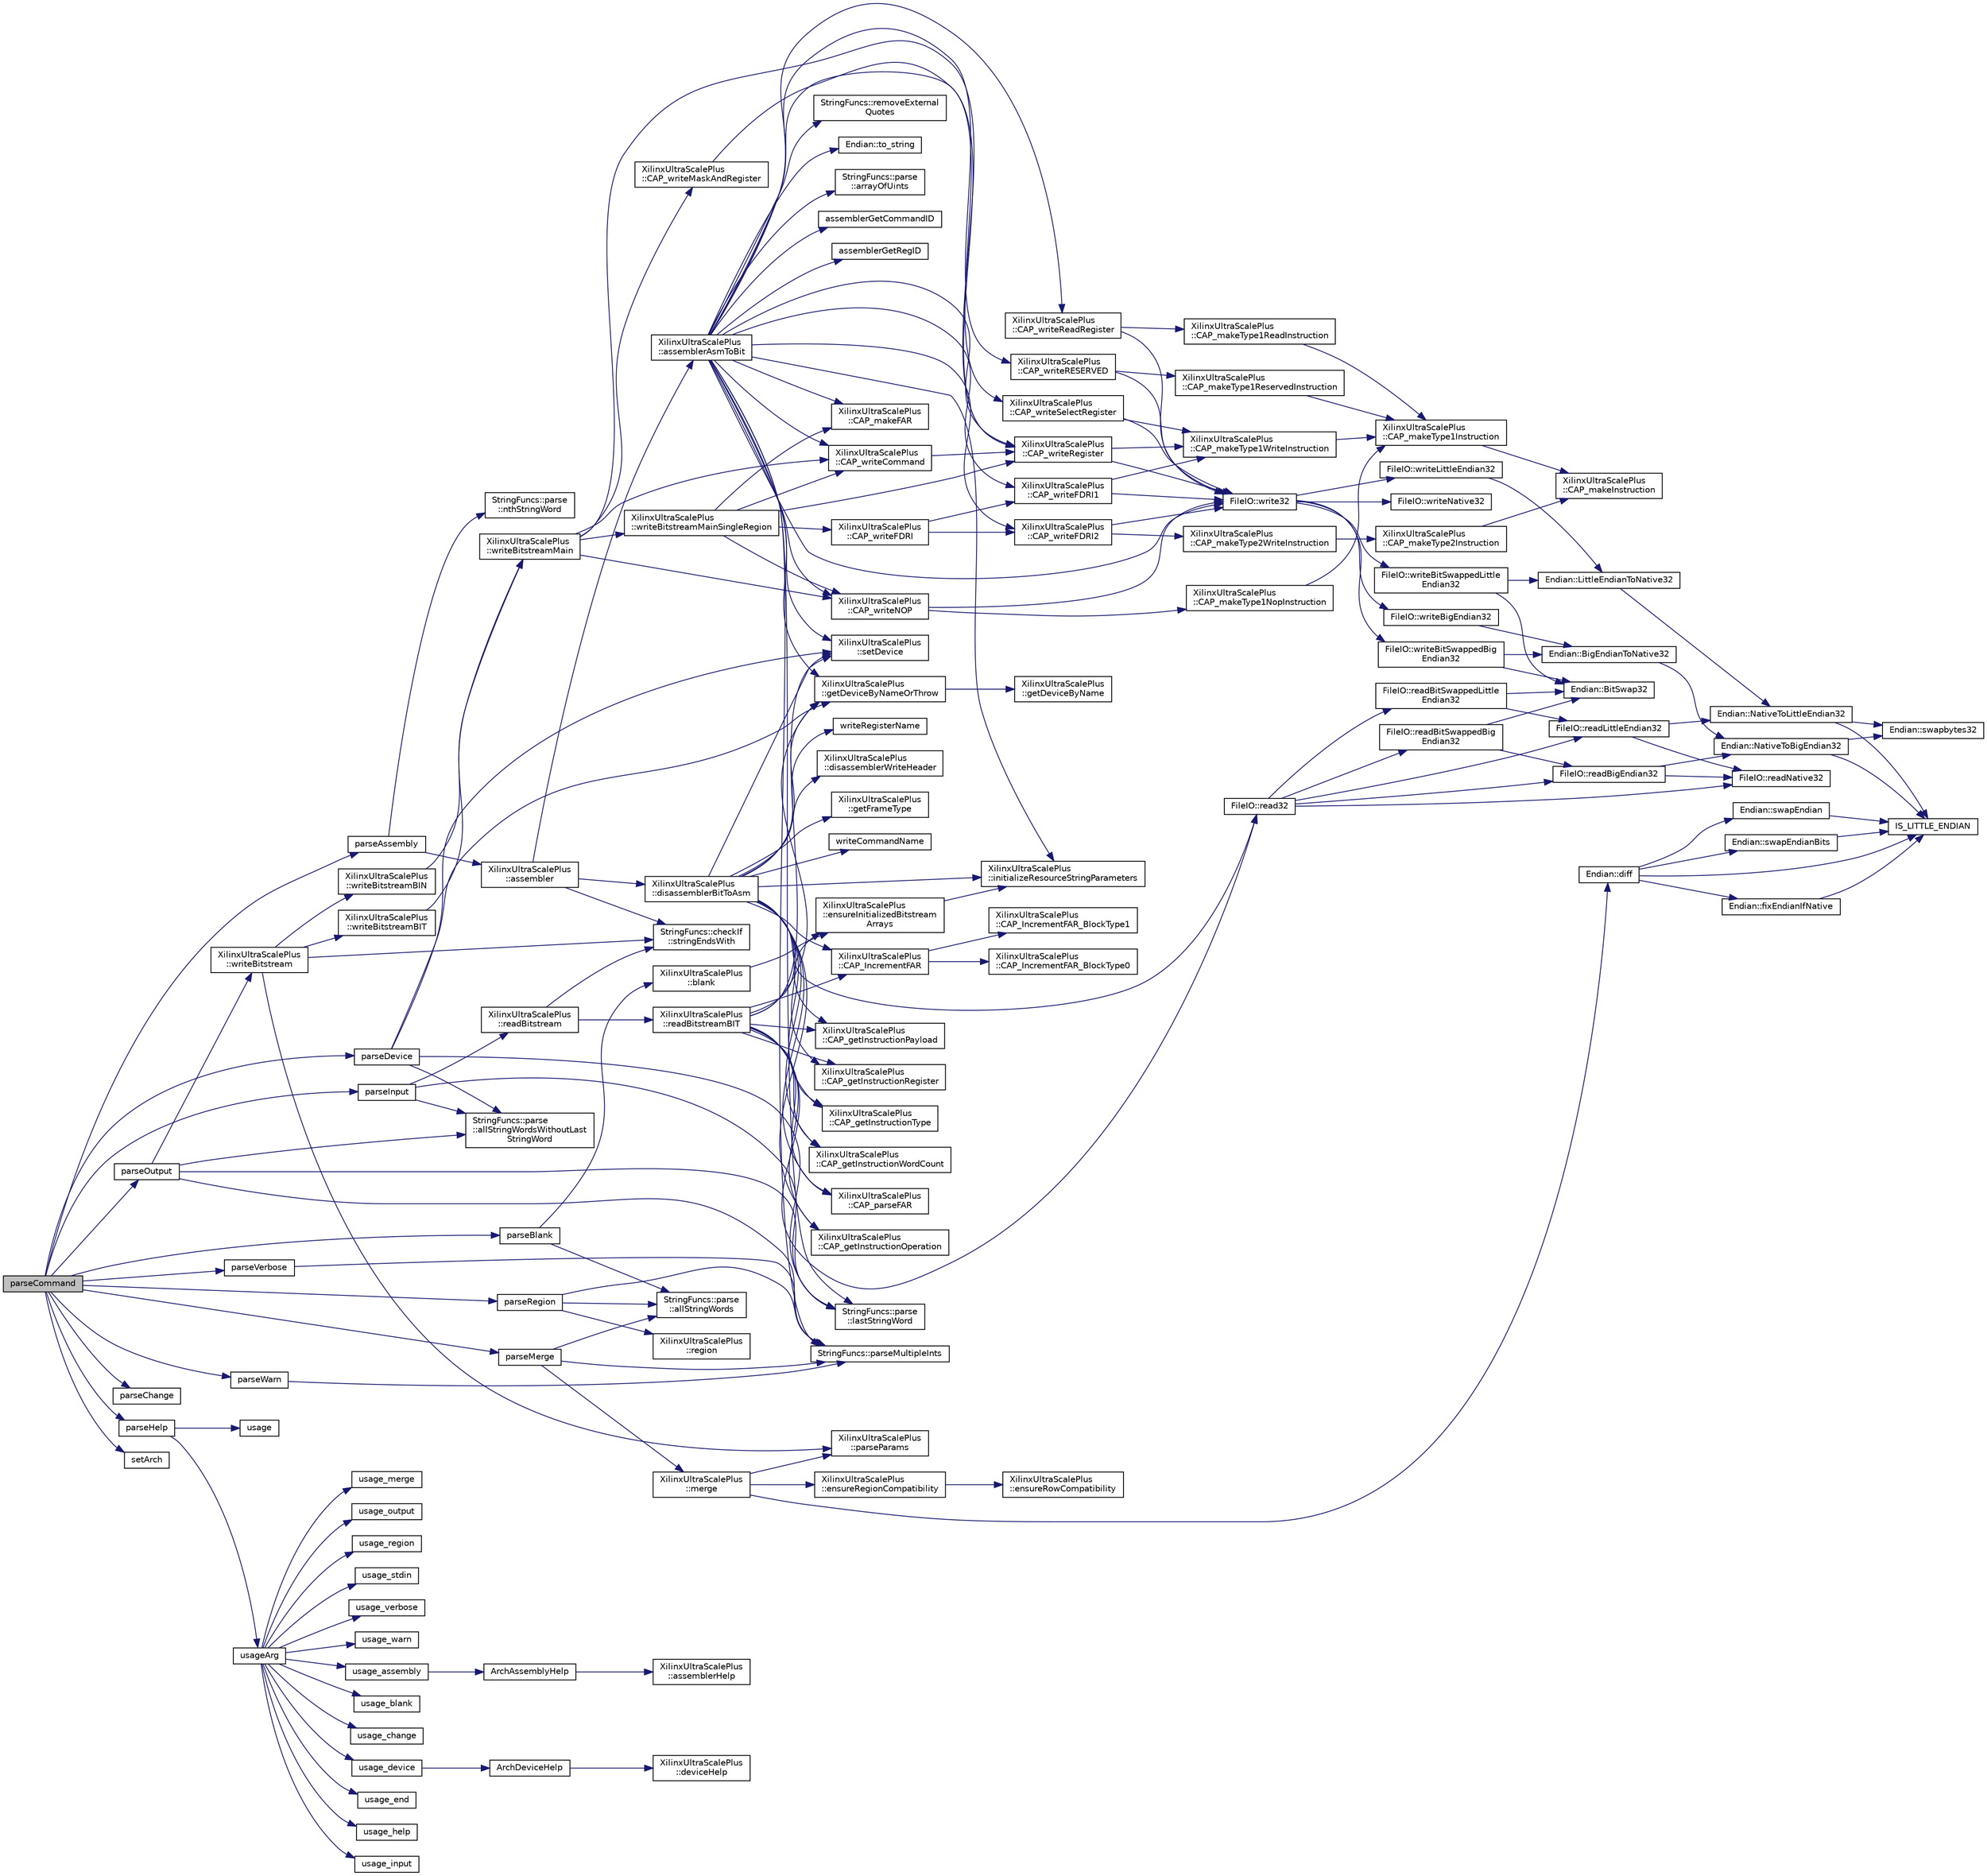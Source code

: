 digraph "parseCommand"
{
 // INTERACTIVE_SVG=YES
 // LATEX_PDF_SIZE
  edge [fontname="Helvetica",fontsize="10",labelfontname="Helvetica",labelfontsize="10"];
  node [fontname="Helvetica",fontsize="10",shape=record];
  rankdir="LR";
  Node1 [label="parseCommand",height=0.2,width=0.4,color="black", fillcolor="grey75", style="filled", fontcolor="black",tooltip=" "];
  Node1 -> Node2 [color="midnightblue",fontsize="10",style="solid",fontname="Helvetica"];
  Node2 [label="parseAssembly",height=0.2,width=0.4,color="black", fillcolor="white", style="filled",URL="$byteman_8cpp.html#abdebe35e6ba3749eaa14350ca0942419",tooltip=" "];
  Node2 -> Node3 [color="midnightblue",fontsize="10",style="solid",fontname="Helvetica"];
  Node3 [label="XilinxUltraScalePlus\l::assembler",height=0.2,width=0.4,color="black", fillcolor="white", style="filled",URL="$classXilinxUltraScalePlus.html#a53e5f6ec962f1f2a961f90b8b9e90e10",tooltip=" "];
  Node3 -> Node4 [color="midnightblue",fontsize="10",style="solid",fontname="Helvetica"];
  Node4 [label="XilinxUltraScalePlus\l::assemblerAsmToBit",height=0.2,width=0.4,color="black", fillcolor="white", style="filled",URL="$classXilinxUltraScalePlus.html#a058802c627c4177c6fd88ca079551207",tooltip=" "];
  Node4 -> Node5 [color="midnightblue",fontsize="10",style="solid",fontname="Helvetica"];
  Node5 [label="StringFuncs::parse\l::arrayOfUints",height=0.2,width=0.4,color="black", fillcolor="white", style="filled",URL="$namespaceStringFuncs_1_1parse.html#a6c1dbd2eface1eea3100b7a3ed4c6645",tooltip=" "];
  Node4 -> Node6 [color="midnightblue",fontsize="10",style="solid",fontname="Helvetica"];
  Node6 [label="assemblerGetCommandID",height=0.2,width=0.4,color="black", fillcolor="white", style="filled",URL="$XilinxUltraScalePlusAssembler_8cpp.html#ae8cc199e036d96825538352edaa749b4",tooltip=" "];
  Node4 -> Node7 [color="midnightblue",fontsize="10",style="solid",fontname="Helvetica"];
  Node7 [label="assemblerGetRegID",height=0.2,width=0.4,color="black", fillcolor="white", style="filled",URL="$XilinxUltraScalePlusAssembler_8cpp.html#aaabf03c45cd301e3ef34ca6f613801da",tooltip=" "];
  Node4 -> Node8 [color="midnightblue",fontsize="10",style="solid",fontname="Helvetica"];
  Node8 [label="XilinxUltraScalePlus\l::CAP_makeFAR",height=0.2,width=0.4,color="black", fillcolor="white", style="filled",URL="$classXilinxUltraScalePlus.html#a2ed26d0913cd7899b7dfc1962e13505e",tooltip=" "];
  Node4 -> Node9 [color="midnightblue",fontsize="10",style="solid",fontname="Helvetica"];
  Node9 [label="XilinxUltraScalePlus\l::CAP_writeCommand",height=0.2,width=0.4,color="black", fillcolor="white", style="filled",URL="$classXilinxUltraScalePlus.html#aea40ae16e356d3c14e6288d4c8eb105c",tooltip=" "];
  Node9 -> Node10 [color="midnightblue",fontsize="10",style="solid",fontname="Helvetica"];
  Node10 [label="XilinxUltraScalePlus\l::CAP_writeRegister",height=0.2,width=0.4,color="black", fillcolor="white", style="filled",URL="$classXilinxUltraScalePlus.html#a24ae5ad716caec7390276bb39449658e",tooltip=" "];
  Node10 -> Node11 [color="midnightblue",fontsize="10",style="solid",fontname="Helvetica"];
  Node11 [label="XilinxUltraScalePlus\l::CAP_makeType1WriteInstruction",height=0.2,width=0.4,color="black", fillcolor="white", style="filled",URL="$classXilinxUltraScalePlus.html#ab35a91fcdb182224b63bdffd57c3cc48",tooltip=" "];
  Node11 -> Node12 [color="midnightblue",fontsize="10",style="solid",fontname="Helvetica"];
  Node12 [label="XilinxUltraScalePlus\l::CAP_makeType1Instruction",height=0.2,width=0.4,color="black", fillcolor="white", style="filled",URL="$classXilinxUltraScalePlus.html#a1d778781731c87486eebba98b97ef77b",tooltip=" "];
  Node12 -> Node13 [color="midnightblue",fontsize="10",style="solid",fontname="Helvetica"];
  Node13 [label="XilinxUltraScalePlus\l::CAP_makeInstruction",height=0.2,width=0.4,color="black", fillcolor="white", style="filled",URL="$classXilinxUltraScalePlus.html#aa261ea6bf2b474d7aee3ab061853cd7e",tooltip=" "];
  Node10 -> Node14 [color="midnightblue",fontsize="10",style="solid",fontname="Helvetica"];
  Node14 [label="FileIO::write32",height=0.2,width=0.4,color="black", fillcolor="white", style="filled",URL="$namespaceFileIO.html#a016934d3d8c167e7784f826b987cda3f",tooltip=" "];
  Node14 -> Node15 [color="midnightblue",fontsize="10",style="solid",fontname="Helvetica"];
  Node15 [label="FileIO::writeBigEndian32",height=0.2,width=0.4,color="black", fillcolor="white", style="filled",URL="$namespaceFileIO.html#a0b69d50fa3cb892a02baca2296f1c54d",tooltip=" "];
  Node15 -> Node16 [color="midnightblue",fontsize="10",style="solid",fontname="Helvetica"];
  Node16 [label="Endian::BigEndianToNative32",height=0.2,width=0.4,color="black", fillcolor="white", style="filled",URL="$namespaceEndian.html#a6a54530860ad8ec19facaaa26ae9a6ae",tooltip=" "];
  Node16 -> Node17 [color="midnightblue",fontsize="10",style="solid",fontname="Helvetica"];
  Node17 [label="Endian::NativeToBigEndian32",height=0.2,width=0.4,color="black", fillcolor="white", style="filled",URL="$namespaceEndian.html#a7cd80b2cb2ed674196a68549c8489f88",tooltip=" "];
  Node17 -> Node18 [color="midnightblue",fontsize="10",style="solid",fontname="Helvetica"];
  Node18 [label="IS_LITTLE_ENDIAN",height=0.2,width=0.4,color="black", fillcolor="white", style="filled",URL="$endianess_8h.html#a09334e77fb4b0057f3d9ef99a5ae987c",tooltip=" "];
  Node17 -> Node19 [color="midnightblue",fontsize="10",style="solid",fontname="Helvetica"];
  Node19 [label="Endian::swapbytes32",height=0.2,width=0.4,color="black", fillcolor="white", style="filled",URL="$namespaceEndian.html#a7c0178c39449483c29a1a305d0a73606",tooltip=" "];
  Node14 -> Node20 [color="midnightblue",fontsize="10",style="solid",fontname="Helvetica"];
  Node20 [label="FileIO::writeBitSwappedBig\lEndian32",height=0.2,width=0.4,color="black", fillcolor="white", style="filled",URL="$namespaceFileIO.html#af08039fd5e011e286b216b67140959ea",tooltip=" "];
  Node20 -> Node16 [color="midnightblue",fontsize="10",style="solid",fontname="Helvetica"];
  Node20 -> Node21 [color="midnightblue",fontsize="10",style="solid",fontname="Helvetica"];
  Node21 [label="Endian::BitSwap32",height=0.2,width=0.4,color="black", fillcolor="white", style="filled",URL="$namespaceEndian.html#abaf85e5d8d9641e35ffb4a5bcfc37f84",tooltip=" "];
  Node14 -> Node22 [color="midnightblue",fontsize="10",style="solid",fontname="Helvetica"];
  Node22 [label="FileIO::writeBitSwappedLittle\lEndian32",height=0.2,width=0.4,color="black", fillcolor="white", style="filled",URL="$namespaceFileIO.html#a60d14999a525e60b548765722c0cc49a",tooltip=" "];
  Node22 -> Node21 [color="midnightblue",fontsize="10",style="solid",fontname="Helvetica"];
  Node22 -> Node23 [color="midnightblue",fontsize="10",style="solid",fontname="Helvetica"];
  Node23 [label="Endian::LittleEndianToNative32",height=0.2,width=0.4,color="black", fillcolor="white", style="filled",URL="$namespaceEndian.html#aabd838029ed523d5280997f4ca10f859",tooltip=" "];
  Node23 -> Node24 [color="midnightblue",fontsize="10",style="solid",fontname="Helvetica"];
  Node24 [label="Endian::NativeToLittleEndian32",height=0.2,width=0.4,color="black", fillcolor="white", style="filled",URL="$namespaceEndian.html#a4ef36a4fee2f667cf8ac3f67017716bb",tooltip=" "];
  Node24 -> Node18 [color="midnightblue",fontsize="10",style="solid",fontname="Helvetica"];
  Node24 -> Node19 [color="midnightblue",fontsize="10",style="solid",fontname="Helvetica"];
  Node14 -> Node25 [color="midnightblue",fontsize="10",style="solid",fontname="Helvetica"];
  Node25 [label="FileIO::writeLittleEndian32",height=0.2,width=0.4,color="black", fillcolor="white", style="filled",URL="$namespaceFileIO.html#aaf3a57cefdd3a674741d9447c5fcf2a2",tooltip=" "];
  Node25 -> Node23 [color="midnightblue",fontsize="10",style="solid",fontname="Helvetica"];
  Node14 -> Node26 [color="midnightblue",fontsize="10",style="solid",fontname="Helvetica"];
  Node26 [label="FileIO::writeNative32",height=0.2,width=0.4,color="black", fillcolor="white", style="filled",URL="$namespaceFileIO.html#a8c0dbfd2ab8a248ca642203dc84bd2a4",tooltip=" "];
  Node4 -> Node27 [color="midnightblue",fontsize="10",style="solid",fontname="Helvetica"];
  Node27 [label="XilinxUltraScalePlus\l::CAP_writeFDRI1",height=0.2,width=0.4,color="black", fillcolor="white", style="filled",URL="$classXilinxUltraScalePlus.html#aede65ef4cccf0d77f0a9168382e73e29",tooltip=" "];
  Node27 -> Node11 [color="midnightblue",fontsize="10",style="solid",fontname="Helvetica"];
  Node27 -> Node14 [color="midnightblue",fontsize="10",style="solid",fontname="Helvetica"];
  Node4 -> Node28 [color="midnightblue",fontsize="10",style="solid",fontname="Helvetica"];
  Node28 [label="XilinxUltraScalePlus\l::CAP_writeFDRI2",height=0.2,width=0.4,color="black", fillcolor="white", style="filled",URL="$classXilinxUltraScalePlus.html#a06074bb014909a1f88d737a6ccb24e9b",tooltip=" "];
  Node28 -> Node29 [color="midnightblue",fontsize="10",style="solid",fontname="Helvetica"];
  Node29 [label="XilinxUltraScalePlus\l::CAP_makeType2WriteInstruction",height=0.2,width=0.4,color="black", fillcolor="white", style="filled",URL="$classXilinxUltraScalePlus.html#a578b4cc28609c881a39fa2776985747a",tooltip=" "];
  Node29 -> Node30 [color="midnightblue",fontsize="10",style="solid",fontname="Helvetica"];
  Node30 [label="XilinxUltraScalePlus\l::CAP_makeType2Instruction",height=0.2,width=0.4,color="black", fillcolor="white", style="filled",URL="$classXilinxUltraScalePlus.html#a133eb8583c8cd45a9210ab9b61362623",tooltip=" "];
  Node30 -> Node13 [color="midnightblue",fontsize="10",style="solid",fontname="Helvetica"];
  Node28 -> Node14 [color="midnightblue",fontsize="10",style="solid",fontname="Helvetica"];
  Node4 -> Node31 [color="midnightblue",fontsize="10",style="solid",fontname="Helvetica"];
  Node31 [label="XilinxUltraScalePlus\l::CAP_writeNOP",height=0.2,width=0.4,color="black", fillcolor="white", style="filled",URL="$classXilinxUltraScalePlus.html#afec424bf1fbe86abbc7a79d1bf14ac02",tooltip=" "];
  Node31 -> Node32 [color="midnightblue",fontsize="10",style="solid",fontname="Helvetica"];
  Node32 [label="XilinxUltraScalePlus\l::CAP_makeType1NopInstruction",height=0.2,width=0.4,color="black", fillcolor="white", style="filled",URL="$classXilinxUltraScalePlus.html#ac869f82966f5ba89cf943fc6b60b5271",tooltip=" "];
  Node32 -> Node12 [color="midnightblue",fontsize="10",style="solid",fontname="Helvetica"];
  Node31 -> Node14 [color="midnightblue",fontsize="10",style="solid",fontname="Helvetica"];
  Node4 -> Node33 [color="midnightblue",fontsize="10",style="solid",fontname="Helvetica"];
  Node33 [label="XilinxUltraScalePlus\l::CAP_writeReadRegister",height=0.2,width=0.4,color="black", fillcolor="white", style="filled",URL="$classXilinxUltraScalePlus.html#a7fa0aac97196eb1e909554ebc003a6ac",tooltip=" "];
  Node33 -> Node34 [color="midnightblue",fontsize="10",style="solid",fontname="Helvetica"];
  Node34 [label="XilinxUltraScalePlus\l::CAP_makeType1ReadInstruction",height=0.2,width=0.4,color="black", fillcolor="white", style="filled",URL="$classXilinxUltraScalePlus.html#a5358b43a525ee01fde5a965f9e5b477e",tooltip=" "];
  Node34 -> Node12 [color="midnightblue",fontsize="10",style="solid",fontname="Helvetica"];
  Node33 -> Node14 [color="midnightblue",fontsize="10",style="solid",fontname="Helvetica"];
  Node4 -> Node10 [color="midnightblue",fontsize="10",style="solid",fontname="Helvetica"];
  Node4 -> Node35 [color="midnightblue",fontsize="10",style="solid",fontname="Helvetica"];
  Node35 [label="XilinxUltraScalePlus\l::CAP_writeRESERVED",height=0.2,width=0.4,color="black", fillcolor="white", style="filled",URL="$classXilinxUltraScalePlus.html#a78c72b637aa224dd978c8d5f239595e5",tooltip=" "];
  Node35 -> Node36 [color="midnightblue",fontsize="10",style="solid",fontname="Helvetica"];
  Node36 [label="XilinxUltraScalePlus\l::CAP_makeType1ReservedInstruction",height=0.2,width=0.4,color="black", fillcolor="white", style="filled",URL="$classXilinxUltraScalePlus.html#ac3f66ef125aacb8e1bd82a7e3254a61a",tooltip=" "];
  Node36 -> Node12 [color="midnightblue",fontsize="10",style="solid",fontname="Helvetica"];
  Node35 -> Node14 [color="midnightblue",fontsize="10",style="solid",fontname="Helvetica"];
  Node4 -> Node37 [color="midnightblue",fontsize="10",style="solid",fontname="Helvetica"];
  Node37 [label="XilinxUltraScalePlus\l::CAP_writeSelectRegister",height=0.2,width=0.4,color="black", fillcolor="white", style="filled",URL="$classXilinxUltraScalePlus.html#abab7151e71f6b02cc8503afd0b782c7f",tooltip=" "];
  Node37 -> Node11 [color="midnightblue",fontsize="10",style="solid",fontname="Helvetica"];
  Node37 -> Node14 [color="midnightblue",fontsize="10",style="solid",fontname="Helvetica"];
  Node4 -> Node38 [color="midnightblue",fontsize="10",style="solid",fontname="Helvetica"];
  Node38 [label="XilinxUltraScalePlus\l::getDeviceByNameOrThrow",height=0.2,width=0.4,color="black", fillcolor="white", style="filled",URL="$classXilinxUltraScalePlus.html#aa7161a5191cf43caf46263dbc82a45ef",tooltip=" "];
  Node38 -> Node39 [color="midnightblue",fontsize="10",style="solid",fontname="Helvetica"];
  Node39 [label="XilinxUltraScalePlus\l::getDeviceByName",height=0.2,width=0.4,color="black", fillcolor="white", style="filled",URL="$classXilinxUltraScalePlus.html#aff5435669bcff7d1a37611e13d32a3f4",tooltip=" "];
  Node4 -> Node40 [color="midnightblue",fontsize="10",style="solid",fontname="Helvetica"];
  Node40 [label="XilinxUltraScalePlus\l::initializeResourceStringParameters",height=0.2,width=0.4,color="black", fillcolor="white", style="filled",URL="$classXilinxUltraScalePlus.html#ac32e568fe37e12bfc1509b4d690528b6",tooltip=" "];
  Node4 -> Node41 [color="midnightblue",fontsize="10",style="solid",fontname="Helvetica"];
  Node41 [label="StringFuncs::parse\l::lastStringWord",height=0.2,width=0.4,color="black", fillcolor="white", style="filled",URL="$namespaceStringFuncs_1_1parse.html#aa8383cc85530e6443ce534719e7bdf5a",tooltip=" "];
  Node4 -> Node42 [color="midnightblue",fontsize="10",style="solid",fontname="Helvetica"];
  Node42 [label="StringFuncs::parseMultipleInts",height=0.2,width=0.4,color="black", fillcolor="white", style="filled",URL="$namespaceStringFuncs.html#a7e1cc9be2328b6006a110bc9d306785e",tooltip=" "];
  Node4 -> Node43 [color="midnightblue",fontsize="10",style="solid",fontname="Helvetica"];
  Node43 [label="StringFuncs::removeExternal\lQuotes",height=0.2,width=0.4,color="black", fillcolor="white", style="filled",URL="$namespaceStringFuncs.html#aec2ae55ad49bf5b3c768a8f016a48405",tooltip=" "];
  Node4 -> Node44 [color="midnightblue",fontsize="10",style="solid",fontname="Helvetica"];
  Node44 [label="XilinxUltraScalePlus\l::setDevice",height=0.2,width=0.4,color="black", fillcolor="white", style="filled",URL="$classXilinxUltraScalePlus.html#a762297dd90b02efcbb4a4aa0274dd34b",tooltip=" "];
  Node4 -> Node45 [color="midnightblue",fontsize="10",style="solid",fontname="Helvetica"];
  Node45 [label="Endian::to_string",height=0.2,width=0.4,color="black", fillcolor="white", style="filled",URL="$namespaceEndian.html#a8ec188b346b1ec0ff9004c53dab82053",tooltip=" "];
  Node4 -> Node14 [color="midnightblue",fontsize="10",style="solid",fontname="Helvetica"];
  Node3 -> Node46 [color="midnightblue",fontsize="10",style="solid",fontname="Helvetica"];
  Node46 [label="XilinxUltraScalePlus\l::disassemblerBitToAsm",height=0.2,width=0.4,color="black", fillcolor="white", style="filled",URL="$classXilinxUltraScalePlus.html#a54f9af4b6723a99c0b9e8e9c9b424d00",tooltip=" "];
  Node46 -> Node47 [color="midnightblue",fontsize="10",style="solid",fontname="Helvetica"];
  Node47 [label="XilinxUltraScalePlus\l::CAP_getInstructionOperation",height=0.2,width=0.4,color="black", fillcolor="white", style="filled",URL="$classXilinxUltraScalePlus.html#a258888ed1c5edbce1275936415a5c29f",tooltip=" "];
  Node46 -> Node48 [color="midnightblue",fontsize="10",style="solid",fontname="Helvetica"];
  Node48 [label="XilinxUltraScalePlus\l::CAP_getInstructionPayload",height=0.2,width=0.4,color="black", fillcolor="white", style="filled",URL="$classXilinxUltraScalePlus.html#ab2af5caca239d35640afb7710c9d4f84",tooltip=" "];
  Node46 -> Node49 [color="midnightblue",fontsize="10",style="solid",fontname="Helvetica"];
  Node49 [label="XilinxUltraScalePlus\l::CAP_getInstructionRegister",height=0.2,width=0.4,color="black", fillcolor="white", style="filled",URL="$classXilinxUltraScalePlus.html#ac3f739f52da58e0b31d85125829ec9e6",tooltip=" "];
  Node46 -> Node50 [color="midnightblue",fontsize="10",style="solid",fontname="Helvetica"];
  Node50 [label="XilinxUltraScalePlus\l::CAP_getInstructionType",height=0.2,width=0.4,color="black", fillcolor="white", style="filled",URL="$classXilinxUltraScalePlus.html#a8afd898c91c6b76582f09156a0137252",tooltip=" "];
  Node46 -> Node51 [color="midnightblue",fontsize="10",style="solid",fontname="Helvetica"];
  Node51 [label="XilinxUltraScalePlus\l::CAP_getInstructionWordCount",height=0.2,width=0.4,color="black", fillcolor="white", style="filled",URL="$classXilinxUltraScalePlus.html#afcc191bd2a2c3fc77ce9ec3de7a5bca4",tooltip=" "];
  Node46 -> Node52 [color="midnightblue",fontsize="10",style="solid",fontname="Helvetica"];
  Node52 [label="XilinxUltraScalePlus\l::CAP_IncrementFAR",height=0.2,width=0.4,color="black", fillcolor="white", style="filled",URL="$classXilinxUltraScalePlus.html#a084dd3b18ad2c85fdd66187628a51243",tooltip=" "];
  Node52 -> Node53 [color="midnightblue",fontsize="10",style="solid",fontname="Helvetica"];
  Node53 [label="XilinxUltraScalePlus\l::CAP_IncrementFAR_BlockType0",height=0.2,width=0.4,color="black", fillcolor="white", style="filled",URL="$classXilinxUltraScalePlus.html#aa6997b8778b444e63ad8eb486147fbad",tooltip=" "];
  Node52 -> Node54 [color="midnightblue",fontsize="10",style="solid",fontname="Helvetica"];
  Node54 [label="XilinxUltraScalePlus\l::CAP_IncrementFAR_BlockType1",height=0.2,width=0.4,color="black", fillcolor="white", style="filled",URL="$classXilinxUltraScalePlus.html#a9c7ddb498582b0874932cff2c0818232",tooltip=" "];
  Node46 -> Node55 [color="midnightblue",fontsize="10",style="solid",fontname="Helvetica"];
  Node55 [label="XilinxUltraScalePlus\l::CAP_parseFAR",height=0.2,width=0.4,color="black", fillcolor="white", style="filled",URL="$classXilinxUltraScalePlus.html#a04996f93c72c2f823f7c6d72148220b1",tooltip=" "];
  Node46 -> Node56 [color="midnightblue",fontsize="10",style="solid",fontname="Helvetica"];
  Node56 [label="XilinxUltraScalePlus\l::disassemblerWriteHeader",height=0.2,width=0.4,color="black", fillcolor="white", style="filled",URL="$classXilinxUltraScalePlus.html#ae0a45232482c635ab06e413cdcac3854",tooltip=" "];
  Node46 -> Node38 [color="midnightblue",fontsize="10",style="solid",fontname="Helvetica"];
  Node46 -> Node57 [color="midnightblue",fontsize="10",style="solid",fontname="Helvetica"];
  Node57 [label="XilinxUltraScalePlus\l::getFrameType",height=0.2,width=0.4,color="black", fillcolor="white", style="filled",URL="$classXilinxUltraScalePlus.html#afc958d093237ae1d55ced73df2153c36",tooltip=" "];
  Node46 -> Node40 [color="midnightblue",fontsize="10",style="solid",fontname="Helvetica"];
  Node46 -> Node58 [color="midnightblue",fontsize="10",style="solid",fontname="Helvetica"];
  Node58 [label="FileIO::read32",height=0.2,width=0.4,color="black", fillcolor="white", style="filled",URL="$namespaceFileIO.html#a20ef39a2e52da1b679e3224ab5129cbc",tooltip=" "];
  Node58 -> Node59 [color="midnightblue",fontsize="10",style="solid",fontname="Helvetica"];
  Node59 [label="FileIO::readBigEndian32",height=0.2,width=0.4,color="black", fillcolor="white", style="filled",URL="$namespaceFileIO.html#a5094057ac3e48a146c33a8bddeaae60f",tooltip=" "];
  Node59 -> Node17 [color="midnightblue",fontsize="10",style="solid",fontname="Helvetica"];
  Node59 -> Node60 [color="midnightblue",fontsize="10",style="solid",fontname="Helvetica"];
  Node60 [label="FileIO::readNative32",height=0.2,width=0.4,color="black", fillcolor="white", style="filled",URL="$namespaceFileIO.html#ab253c19d57dd469687a36fe5b097eb34",tooltip=" "];
  Node58 -> Node61 [color="midnightblue",fontsize="10",style="solid",fontname="Helvetica"];
  Node61 [label="FileIO::readBitSwappedBig\lEndian32",height=0.2,width=0.4,color="black", fillcolor="white", style="filled",URL="$namespaceFileIO.html#a5f45a6b86516466bf524cb04b333eade",tooltip=" "];
  Node61 -> Node21 [color="midnightblue",fontsize="10",style="solid",fontname="Helvetica"];
  Node61 -> Node59 [color="midnightblue",fontsize="10",style="solid",fontname="Helvetica"];
  Node58 -> Node62 [color="midnightblue",fontsize="10",style="solid",fontname="Helvetica"];
  Node62 [label="FileIO::readBitSwappedLittle\lEndian32",height=0.2,width=0.4,color="black", fillcolor="white", style="filled",URL="$namespaceFileIO.html#a2fd6138a1888683dec937c2f97c24972",tooltip=" "];
  Node62 -> Node21 [color="midnightblue",fontsize="10",style="solid",fontname="Helvetica"];
  Node62 -> Node63 [color="midnightblue",fontsize="10",style="solid",fontname="Helvetica"];
  Node63 [label="FileIO::readLittleEndian32",height=0.2,width=0.4,color="black", fillcolor="white", style="filled",URL="$namespaceFileIO.html#a993f428d792c535bc6455ac6e4eb0e26",tooltip=" "];
  Node63 -> Node24 [color="midnightblue",fontsize="10",style="solid",fontname="Helvetica"];
  Node63 -> Node60 [color="midnightblue",fontsize="10",style="solid",fontname="Helvetica"];
  Node58 -> Node63 [color="midnightblue",fontsize="10",style="solid",fontname="Helvetica"];
  Node58 -> Node60 [color="midnightblue",fontsize="10",style="solid",fontname="Helvetica"];
  Node46 -> Node44 [color="midnightblue",fontsize="10",style="solid",fontname="Helvetica"];
  Node46 -> Node64 [color="midnightblue",fontsize="10",style="solid",fontname="Helvetica"];
  Node64 [label="writeCommandName",height=0.2,width=0.4,color="black", fillcolor="white", style="filled",URL="$XilinxUltraScalePlusAssembler_8cpp.html#afb1af8adf7b4785510f3e757afb1dfd1",tooltip=" "];
  Node46 -> Node65 [color="midnightblue",fontsize="10",style="solid",fontname="Helvetica"];
  Node65 [label="writeRegisterName",height=0.2,width=0.4,color="black", fillcolor="white", style="filled",URL="$XilinxUltraScalePlusAssembler_8cpp.html#a793836ba10771d5ae480d3af3c337a0f",tooltip=" "];
  Node3 -> Node66 [color="midnightblue",fontsize="10",style="solid",fontname="Helvetica"];
  Node66 [label="StringFuncs::checkIf\l::stringEndsWith",height=0.2,width=0.4,color="black", fillcolor="white", style="filled",URL="$namespaceStringFuncs_1_1checkIf.html#a591ffb1a44f3c8b1f55800ee870bc17b",tooltip=" "];
  Node2 -> Node67 [color="midnightblue",fontsize="10",style="solid",fontname="Helvetica"];
  Node67 [label="StringFuncs::parse\l::nthStringWord",height=0.2,width=0.4,color="black", fillcolor="white", style="filled",URL="$namespaceStringFuncs_1_1parse.html#a555b37745811cdddd49f90508a1f9c1e",tooltip=" "];
  Node1 -> Node68 [color="midnightblue",fontsize="10",style="solid",fontname="Helvetica"];
  Node68 [label="parseBlank",height=0.2,width=0.4,color="black", fillcolor="white", style="filled",URL="$byteman_8cpp.html#a51215e0def41bcc5f36f859b140a165f",tooltip=" "];
  Node68 -> Node69 [color="midnightblue",fontsize="10",style="solid",fontname="Helvetica"];
  Node69 [label="StringFuncs::parse\l::allStringWords",height=0.2,width=0.4,color="black", fillcolor="white", style="filled",URL="$namespaceStringFuncs_1_1parse.html#aca49dfabfcccdb107bf1769a2ced8d7f",tooltip=" "];
  Node68 -> Node70 [color="midnightblue",fontsize="10",style="solid",fontname="Helvetica"];
  Node70 [label="XilinxUltraScalePlus\l::blank",height=0.2,width=0.4,color="black", fillcolor="white", style="filled",URL="$classXilinxUltraScalePlus.html#a15434be327a556f42ae679ad8715f876",tooltip=" "];
  Node70 -> Node71 [color="midnightblue",fontsize="10",style="solid",fontname="Helvetica"];
  Node71 [label="XilinxUltraScalePlus\l::ensureInitializedBitstream\lArrays",height=0.2,width=0.4,color="black", fillcolor="white", style="filled",URL="$classXilinxUltraScalePlus.html#a8dcdd76d3e0d12a68a8b5dfdbee74ce2",tooltip=" "];
  Node71 -> Node40 [color="midnightblue",fontsize="10",style="solid",fontname="Helvetica"];
  Node1 -> Node72 [color="midnightblue",fontsize="10",style="solid",fontname="Helvetica"];
  Node72 [label="parseChange",height=0.2,width=0.4,color="black", fillcolor="white", style="filled",URL="$byteman_8cpp.html#aa23bea1bf8345e70d7eed43601105803",tooltip=" "];
  Node1 -> Node73 [color="midnightblue",fontsize="10",style="solid",fontname="Helvetica"];
  Node73 [label="parseDevice",height=0.2,width=0.4,color="black", fillcolor="white", style="filled",URL="$byteman_8cpp.html#a883440ce4fd99a9d8375dd36b34346ee",tooltip=" "];
  Node73 -> Node74 [color="midnightblue",fontsize="10",style="solid",fontname="Helvetica"];
  Node74 [label="StringFuncs::parse\l::allStringWordsWithoutLast\lStringWord",height=0.2,width=0.4,color="black", fillcolor="white", style="filled",URL="$namespaceStringFuncs_1_1parse.html#a8d43ee6e9732d4b7e99dd4b855ff7afd",tooltip=" "];
  Node73 -> Node38 [color="midnightblue",fontsize="10",style="solid",fontname="Helvetica"];
  Node73 -> Node41 [color="midnightblue",fontsize="10",style="solid",fontname="Helvetica"];
  Node73 -> Node44 [color="midnightblue",fontsize="10",style="solid",fontname="Helvetica"];
  Node1 -> Node75 [color="midnightblue",fontsize="10",style="solid",fontname="Helvetica"];
  Node75 [label="parseHelp",height=0.2,width=0.4,color="black", fillcolor="white", style="filled",URL="$byteman_8h.html#a452ea4eb7e81dcb75c487904fd71c8f1",tooltip=" "];
  Node75 -> Node76 [color="midnightblue",fontsize="10",style="solid",fontname="Helvetica"];
  Node76 [label="usage",height=0.2,width=0.4,color="black", fillcolor="white", style="filled",URL="$help_8cpp.html#a2ef30c42cbc289d899a8be5d2d8f77d0",tooltip=" "];
  Node75 -> Node77 [color="midnightblue",fontsize="10",style="solid",fontname="Helvetica"];
  Node77 [label="usageArg",height=0.2,width=0.4,color="black", fillcolor="white", style="filled",URL="$help_8cpp.html#ae0259929823a681afb82bc7391b0f69b",tooltip=" "];
  Node77 -> Node78 [color="midnightblue",fontsize="10",style="solid",fontname="Helvetica"];
  Node78 [label="usage_assembly",height=0.2,width=0.4,color="black", fillcolor="white", style="filled",URL="$help_8cpp.html#aede32834476091f4eb0ae6749f41eacf",tooltip=" "];
  Node78 -> Node79 [color="midnightblue",fontsize="10",style="solid",fontname="Helvetica"];
  Node79 [label="ArchAssemblyHelp",height=0.2,width=0.4,color="black", fillcolor="white", style="filled",URL="$byteman_8cpp.html#a738947aa9d79698f8128fb7cafa487d2",tooltip=" "];
  Node79 -> Node80 [color="midnightblue",fontsize="10",style="solid",fontname="Helvetica"];
  Node80 [label="XilinxUltraScalePlus\l::assemblerHelp",height=0.2,width=0.4,color="black", fillcolor="white", style="filled",URL="$classXilinxUltraScalePlus.html#aff73edd581c9694ceb1db5b7eb6ff715",tooltip=" "];
  Node77 -> Node81 [color="midnightblue",fontsize="10",style="solid",fontname="Helvetica"];
  Node81 [label="usage_blank",height=0.2,width=0.4,color="black", fillcolor="white", style="filled",URL="$help_8cpp.html#accc90fd0feeb842781a3e5f91b2d2146",tooltip=" "];
  Node77 -> Node82 [color="midnightblue",fontsize="10",style="solid",fontname="Helvetica"];
  Node82 [label="usage_change",height=0.2,width=0.4,color="black", fillcolor="white", style="filled",URL="$help_8cpp.html#a5c779e76e21b34d6bb3b884ac1ef9083",tooltip=" "];
  Node77 -> Node83 [color="midnightblue",fontsize="10",style="solid",fontname="Helvetica"];
  Node83 [label="usage_device",height=0.2,width=0.4,color="black", fillcolor="white", style="filled",URL="$help_8cpp.html#a28714bd0b194f699df903e7bd994a768",tooltip=" "];
  Node83 -> Node84 [color="midnightblue",fontsize="10",style="solid",fontname="Helvetica"];
  Node84 [label="ArchDeviceHelp",height=0.2,width=0.4,color="black", fillcolor="white", style="filled",URL="$byteman_8cpp.html#a3ae97399f2ff99155de4dd7f9b7e9077",tooltip=" "];
  Node84 -> Node85 [color="midnightblue",fontsize="10",style="solid",fontname="Helvetica"];
  Node85 [label="XilinxUltraScalePlus\l::deviceHelp",height=0.2,width=0.4,color="black", fillcolor="white", style="filled",URL="$classXilinxUltraScalePlus.html#a564a6581d411cbd833267af724371c91",tooltip=" "];
  Node77 -> Node86 [color="midnightblue",fontsize="10",style="solid",fontname="Helvetica"];
  Node86 [label="usage_end",height=0.2,width=0.4,color="black", fillcolor="white", style="filled",URL="$help_8cpp.html#a89a232fcf363da02884b15625ea242b1",tooltip=" "];
  Node77 -> Node87 [color="midnightblue",fontsize="10",style="solid",fontname="Helvetica"];
  Node87 [label="usage_help",height=0.2,width=0.4,color="black", fillcolor="white", style="filled",URL="$help_8cpp.html#af1a5368922439cb186899b545fd1965e",tooltip=" "];
  Node77 -> Node88 [color="midnightblue",fontsize="10",style="solid",fontname="Helvetica"];
  Node88 [label="usage_input",height=0.2,width=0.4,color="black", fillcolor="white", style="filled",URL="$help_8cpp.html#a120f05cbb24b01b4bcae94229814418b",tooltip=" "];
  Node77 -> Node89 [color="midnightblue",fontsize="10",style="solid",fontname="Helvetica"];
  Node89 [label="usage_merge",height=0.2,width=0.4,color="black", fillcolor="white", style="filled",URL="$help_8cpp.html#a2aa5b9213acbbf68d4d14ed00ea4ee4c",tooltip=" "];
  Node77 -> Node90 [color="midnightblue",fontsize="10",style="solid",fontname="Helvetica"];
  Node90 [label="usage_output",height=0.2,width=0.4,color="black", fillcolor="white", style="filled",URL="$help_8cpp.html#ac40cf37cc9ea9b9a8f099b4974724fad",tooltip=" "];
  Node77 -> Node91 [color="midnightblue",fontsize="10",style="solid",fontname="Helvetica"];
  Node91 [label="usage_region",height=0.2,width=0.4,color="black", fillcolor="white", style="filled",URL="$help_8cpp.html#adf57083eb4a99d6885783b9bb106890e",tooltip=" "];
  Node77 -> Node92 [color="midnightblue",fontsize="10",style="solid",fontname="Helvetica"];
  Node92 [label="usage_stdin",height=0.2,width=0.4,color="black", fillcolor="white", style="filled",URL="$help_8cpp.html#a49223a995301022ffb657717122d88de",tooltip=" "];
  Node77 -> Node93 [color="midnightblue",fontsize="10",style="solid",fontname="Helvetica"];
  Node93 [label="usage_verbose",height=0.2,width=0.4,color="black", fillcolor="white", style="filled",URL="$help_8cpp.html#a46c7d0d124e51b373e20ad7fc73278d4",tooltip=" "];
  Node77 -> Node94 [color="midnightblue",fontsize="10",style="solid",fontname="Helvetica"];
  Node94 [label="usage_warn",height=0.2,width=0.4,color="black", fillcolor="white", style="filled",URL="$help_8cpp.html#a33a04cbd434c5ebe2c0113f5acb2c089",tooltip=" "];
  Node1 -> Node95 [color="midnightblue",fontsize="10",style="solid",fontname="Helvetica"];
  Node95 [label="parseInput",height=0.2,width=0.4,color="black", fillcolor="white", style="filled",URL="$byteman_8cpp.html#a4dbd88e4909b2f0429f9d0b2fc2608bb",tooltip=" "];
  Node95 -> Node74 [color="midnightblue",fontsize="10",style="solid",fontname="Helvetica"];
  Node95 -> Node41 [color="midnightblue",fontsize="10",style="solid",fontname="Helvetica"];
  Node95 -> Node96 [color="midnightblue",fontsize="10",style="solid",fontname="Helvetica"];
  Node96 [label="XilinxUltraScalePlus\l::readBitstream",height=0.2,width=0.4,color="black", fillcolor="white", style="filled",URL="$classXilinxUltraScalePlus.html#a0e5d08a2e5c37a29a1a04d50b48739d2",tooltip=" "];
  Node96 -> Node97 [color="midnightblue",fontsize="10",style="solid",fontname="Helvetica"];
  Node97 [label="XilinxUltraScalePlus\l::readBitstreamBIT",height=0.2,width=0.4,color="black", fillcolor="white", style="filled",URL="$classXilinxUltraScalePlus.html#a62dea738808396d7d520f26d8e5594d2",tooltip=" "];
  Node97 -> Node47 [color="midnightblue",fontsize="10",style="solid",fontname="Helvetica"];
  Node97 -> Node48 [color="midnightblue",fontsize="10",style="solid",fontname="Helvetica"];
  Node97 -> Node49 [color="midnightblue",fontsize="10",style="solid",fontname="Helvetica"];
  Node97 -> Node50 [color="midnightblue",fontsize="10",style="solid",fontname="Helvetica"];
  Node97 -> Node51 [color="midnightblue",fontsize="10",style="solid",fontname="Helvetica"];
  Node97 -> Node52 [color="midnightblue",fontsize="10",style="solid",fontname="Helvetica"];
  Node97 -> Node55 [color="midnightblue",fontsize="10",style="solid",fontname="Helvetica"];
  Node97 -> Node71 [color="midnightblue",fontsize="10",style="solid",fontname="Helvetica"];
  Node97 -> Node38 [color="midnightblue",fontsize="10",style="solid",fontname="Helvetica"];
  Node97 -> Node58 [color="midnightblue",fontsize="10",style="solid",fontname="Helvetica"];
  Node97 -> Node44 [color="midnightblue",fontsize="10",style="solid",fontname="Helvetica"];
  Node96 -> Node66 [color="midnightblue",fontsize="10",style="solid",fontname="Helvetica"];
  Node1 -> Node98 [color="midnightblue",fontsize="10",style="solid",fontname="Helvetica"];
  Node98 [label="parseMerge",height=0.2,width=0.4,color="black", fillcolor="white", style="filled",URL="$byteman_8cpp.html#a8c6afae26d72a7030f5f568b832170cc",tooltip=" "];
  Node98 -> Node69 [color="midnightblue",fontsize="10",style="solid",fontname="Helvetica"];
  Node98 -> Node99 [color="midnightblue",fontsize="10",style="solid",fontname="Helvetica"];
  Node99 [label="XilinxUltraScalePlus\l::merge",height=0.2,width=0.4,color="black", fillcolor="white", style="filled",URL="$classXilinxUltraScalePlus.html#aa0e0292dad364e72a422f4733f5ca207",tooltip=" "];
  Node99 -> Node100 [color="midnightblue",fontsize="10",style="solid",fontname="Helvetica"];
  Node100 [label="Endian::diff",height=0.2,width=0.4,color="black", fillcolor="white", style="filled",URL="$namespaceEndian.html#a341a75d4d5983d8e5572d021f945d9a5",tooltip=" "];
  Node100 -> Node101 [color="midnightblue",fontsize="10",style="solid",fontname="Helvetica"];
  Node101 [label="Endian::fixEndianIfNative",height=0.2,width=0.4,color="black", fillcolor="white", style="filled",URL="$namespaceEndian.html#a8a0c2ce68f029b6a669ea1009ab0054b",tooltip=" "];
  Node101 -> Node18 [color="midnightblue",fontsize="10",style="solid",fontname="Helvetica"];
  Node100 -> Node18 [color="midnightblue",fontsize="10",style="solid",fontname="Helvetica"];
  Node100 -> Node102 [color="midnightblue",fontsize="10",style="solid",fontname="Helvetica"];
  Node102 [label="Endian::swapEndian",height=0.2,width=0.4,color="black", fillcolor="white", style="filled",URL="$namespaceEndian.html#a250cb73cab89a72ecae4c250ca0c41f5",tooltip=" "];
  Node102 -> Node18 [color="midnightblue",fontsize="10",style="solid",fontname="Helvetica"];
  Node100 -> Node103 [color="midnightblue",fontsize="10",style="solid",fontname="Helvetica"];
  Node103 [label="Endian::swapEndianBits",height=0.2,width=0.4,color="black", fillcolor="white", style="filled",URL="$namespaceEndian.html#ae84a9fd69f0e2b208ae1beb9c5b3d331",tooltip=" "];
  Node103 -> Node18 [color="midnightblue",fontsize="10",style="solid",fontname="Helvetica"];
  Node99 -> Node104 [color="midnightblue",fontsize="10",style="solid",fontname="Helvetica"];
  Node104 [label="XilinxUltraScalePlus\l::ensureRegionCompatibility",height=0.2,width=0.4,color="black", fillcolor="white", style="filled",URL="$classXilinxUltraScalePlus.html#aee23123bf4e839c04197f1a8f11441e4",tooltip=" "];
  Node104 -> Node105 [color="midnightblue",fontsize="10",style="solid",fontname="Helvetica"];
  Node105 [label="XilinxUltraScalePlus\l::ensureRowCompatibility",height=0.2,width=0.4,color="black", fillcolor="white", style="filled",URL="$classXilinxUltraScalePlus.html#a2877557d807ee21ed7f111459380f944",tooltip=" "];
  Node99 -> Node106 [color="midnightblue",fontsize="10",style="solid",fontname="Helvetica"];
  Node106 [label="XilinxUltraScalePlus\l::parseParams",height=0.2,width=0.4,color="black", fillcolor="white", style="filled",URL="$classXilinxUltraScalePlus.html#aafd36c932d3c93bac078997a32ca8bc6",tooltip=" "];
  Node98 -> Node42 [color="midnightblue",fontsize="10",style="solid",fontname="Helvetica"];
  Node1 -> Node107 [color="midnightblue",fontsize="10",style="solid",fontname="Helvetica"];
  Node107 [label="parseOutput",height=0.2,width=0.4,color="black", fillcolor="white", style="filled",URL="$byteman_8cpp.html#a6864a632485326d2049256aeb01cc4cf",tooltip=" "];
  Node107 -> Node74 [color="midnightblue",fontsize="10",style="solid",fontname="Helvetica"];
  Node107 -> Node41 [color="midnightblue",fontsize="10",style="solid",fontname="Helvetica"];
  Node107 -> Node42 [color="midnightblue",fontsize="10",style="solid",fontname="Helvetica"];
  Node107 -> Node108 [color="midnightblue",fontsize="10",style="solid",fontname="Helvetica"];
  Node108 [label="XilinxUltraScalePlus\l::writeBitstream",height=0.2,width=0.4,color="black", fillcolor="white", style="filled",URL="$classXilinxUltraScalePlus.html#a7f2a7c34766d004adc6f1cfe1bdd62e7",tooltip=" "];
  Node108 -> Node106 [color="midnightblue",fontsize="10",style="solid",fontname="Helvetica"];
  Node108 -> Node66 [color="midnightblue",fontsize="10",style="solid",fontname="Helvetica"];
  Node108 -> Node109 [color="midnightblue",fontsize="10",style="solid",fontname="Helvetica"];
  Node109 [label="XilinxUltraScalePlus\l::writeBitstreamBIN",height=0.2,width=0.4,color="black", fillcolor="white", style="filled",URL="$classXilinxUltraScalePlus.html#ab32b8ddf6ed62003568932d9167f7231",tooltip=" "];
  Node109 -> Node110 [color="midnightblue",fontsize="10",style="solid",fontname="Helvetica"];
  Node110 [label="XilinxUltraScalePlus\l::writeBitstreamMain",height=0.2,width=0.4,color="black", fillcolor="white", style="filled",URL="$classXilinxUltraScalePlus.html#afcd0f828eff528d0c178a5e473ee2181",tooltip=" "];
  Node110 -> Node9 [color="midnightblue",fontsize="10",style="solid",fontname="Helvetica"];
  Node110 -> Node111 [color="midnightblue",fontsize="10",style="solid",fontname="Helvetica"];
  Node111 [label="XilinxUltraScalePlus\l::CAP_writeMaskAndRegister",height=0.2,width=0.4,color="black", fillcolor="white", style="filled",URL="$classXilinxUltraScalePlus.html#ab133ea6afae968c8607ce982ea627733",tooltip=" "];
  Node111 -> Node10 [color="midnightblue",fontsize="10",style="solid",fontname="Helvetica"];
  Node110 -> Node31 [color="midnightblue",fontsize="10",style="solid",fontname="Helvetica"];
  Node110 -> Node10 [color="midnightblue",fontsize="10",style="solid",fontname="Helvetica"];
  Node110 -> Node112 [color="midnightblue",fontsize="10",style="solid",fontname="Helvetica"];
  Node112 [label="XilinxUltraScalePlus\l::writeBitstreamMainSingleRegion",height=0.2,width=0.4,color="black", fillcolor="white", style="filled",URL="$classXilinxUltraScalePlus.html#a838df6236b078c1a751e65feb9463e12",tooltip=" "];
  Node112 -> Node8 [color="midnightblue",fontsize="10",style="solid",fontname="Helvetica"];
  Node112 -> Node9 [color="midnightblue",fontsize="10",style="solid",fontname="Helvetica"];
  Node112 -> Node113 [color="midnightblue",fontsize="10",style="solid",fontname="Helvetica"];
  Node113 [label="XilinxUltraScalePlus\l::CAP_writeFDRI",height=0.2,width=0.4,color="black", fillcolor="white", style="filled",URL="$classXilinxUltraScalePlus.html#ab2c3ca3d68a14cd6cf50d1f8cca6b0ed",tooltip=" "];
  Node113 -> Node27 [color="midnightblue",fontsize="10",style="solid",fontname="Helvetica"];
  Node113 -> Node28 [color="midnightblue",fontsize="10",style="solid",fontname="Helvetica"];
  Node112 -> Node31 [color="midnightblue",fontsize="10",style="solid",fontname="Helvetica"];
  Node112 -> Node10 [color="midnightblue",fontsize="10",style="solid",fontname="Helvetica"];
  Node108 -> Node114 [color="midnightblue",fontsize="10",style="solid",fontname="Helvetica"];
  Node114 [label="XilinxUltraScalePlus\l::writeBitstreamBIT",height=0.2,width=0.4,color="black", fillcolor="white", style="filled",URL="$classXilinxUltraScalePlus.html#aafc764306446548f9127f3e30759af49",tooltip=" "];
  Node114 -> Node110 [color="midnightblue",fontsize="10",style="solid",fontname="Helvetica"];
  Node1 -> Node115 [color="midnightblue",fontsize="10",style="solid",fontname="Helvetica"];
  Node115 [label="parseRegion",height=0.2,width=0.4,color="black", fillcolor="white", style="filled",URL="$byteman_8cpp.html#a65e06ace3e66b81b8ec14ec72dae1830",tooltip=" "];
  Node115 -> Node69 [color="midnightblue",fontsize="10",style="solid",fontname="Helvetica"];
  Node115 -> Node42 [color="midnightblue",fontsize="10",style="solid",fontname="Helvetica"];
  Node115 -> Node116 [color="midnightblue",fontsize="10",style="solid",fontname="Helvetica"];
  Node116 [label="XilinxUltraScalePlus\l::region",height=0.2,width=0.4,color="black", fillcolor="white", style="filled",URL="$classXilinxUltraScalePlus.html#aeaa1272eca9c535fffd230ff20f871ab",tooltip=" "];
  Node1 -> Node117 [color="midnightblue",fontsize="10",style="solid",fontname="Helvetica"];
  Node117 [label="parseVerbose",height=0.2,width=0.4,color="black", fillcolor="white", style="filled",URL="$byteman_8cpp.html#acd26748fd11d0a0c11b892dbbb8dde7c",tooltip=" "];
  Node117 -> Node42 [color="midnightblue",fontsize="10",style="solid",fontname="Helvetica"];
  Node1 -> Node118 [color="midnightblue",fontsize="10",style="solid",fontname="Helvetica"];
  Node118 [label="parseWarn",height=0.2,width=0.4,color="black", fillcolor="white", style="filled",URL="$byteman_8cpp.html#a8f7be31e158a1af17d28b26fdcb8653d",tooltip=" "];
  Node118 -> Node42 [color="midnightblue",fontsize="10",style="solid",fontname="Helvetica"];
  Node1 -> Node119 [color="midnightblue",fontsize="10",style="solid",fontname="Helvetica"];
  Node119 [label="setArch",height=0.2,width=0.4,color="black", fillcolor="white", style="filled",URL="$byteman_8cpp.html#a098d934d069c59b7087c186b8fae2ef6",tooltip=" "];
}
